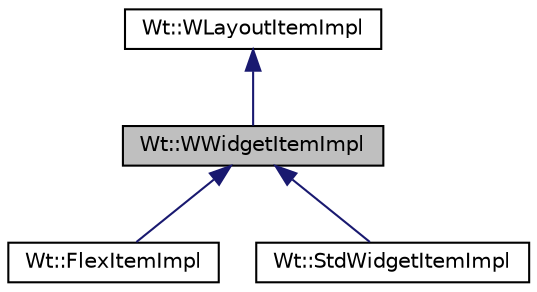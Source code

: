 digraph "Wt::WWidgetItemImpl"
{
 // LATEX_PDF_SIZE
  edge [fontname="Helvetica",fontsize="10",labelfontname="Helvetica",labelfontsize="10"];
  node [fontname="Helvetica",fontsize="10",shape=record];
  Node1 [label="Wt::WWidgetItemImpl",height=0.2,width=0.4,color="black", fillcolor="grey75", style="filled", fontcolor="black",tooltip="An abstract base class for implementing layout managers."];
  Node2 -> Node1 [dir="back",color="midnightblue",fontsize="10",style="solid"];
  Node2 [label="Wt::WLayoutItemImpl",height=0.2,width=0.4,color="black", fillcolor="white", style="filled",URL="$classWt_1_1WLayoutItemImpl.html",tooltip="An abstract base class for implementing layout managers."];
  Node1 -> Node3 [dir="back",color="midnightblue",fontsize="10",style="solid"];
  Node3 [label="Wt::FlexItemImpl",height=0.2,width=0.4,color="black", fillcolor="white", style="filled",URL="$classWt_1_1FlexItemImpl.html",tooltip=" "];
  Node1 -> Node4 [dir="back",color="midnightblue",fontsize="10",style="solid"];
  Node4 [label="Wt::StdWidgetItemImpl",height=0.2,width=0.4,color="black", fillcolor="white", style="filled",URL="$classWt_1_1StdWidgetItemImpl.html",tooltip=" "];
}
